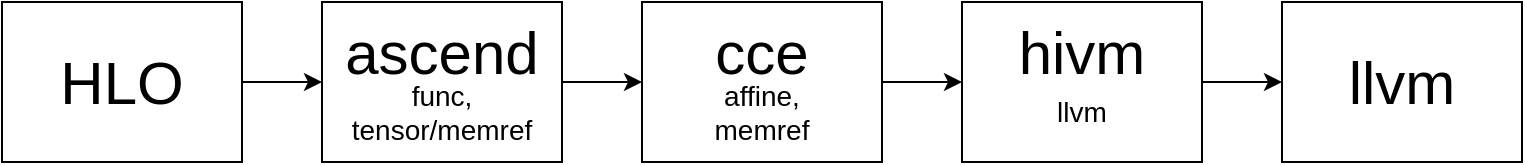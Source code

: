 <mxfile version="24.4.0" type="device">
  <diagram name="Страница — 1" id="0EqfnIR8jeXPBrzBT8b9">
    <mxGraphModel dx="1562" dy="917" grid="1" gridSize="10" guides="1" tooltips="1" connect="1" arrows="1" fold="1" page="1" pageScale="1" pageWidth="827" pageHeight="1169" math="0" shadow="0">
      <root>
        <mxCell id="0" />
        <mxCell id="1" parent="0" />
        <mxCell id="ws8TmAWuysE8y3utbwyn-7" style="edgeStyle=orthogonalEdgeStyle;rounded=0;orthogonalLoop=1;jettySize=auto;html=1;entryX=0;entryY=0.5;entryDx=0;entryDy=0;" parent="1" source="ws8TmAWuysE8y3utbwyn-1" target="ws8TmAWuysE8y3utbwyn-2" edge="1">
          <mxGeometry relative="1" as="geometry" />
        </mxCell>
        <mxCell id="ws8TmAWuysE8y3utbwyn-1" value="" style="rounded=0;whiteSpace=wrap;html=1;" parent="1" vertex="1">
          <mxGeometry x="40" y="80" width="120" height="80" as="geometry" />
        </mxCell>
        <mxCell id="ws8TmAWuysE8y3utbwyn-8" style="edgeStyle=orthogonalEdgeStyle;rounded=0;orthogonalLoop=1;jettySize=auto;html=1;entryX=0;entryY=0.5;entryDx=0;entryDy=0;" parent="1" source="ws8TmAWuysE8y3utbwyn-2" target="ws8TmAWuysE8y3utbwyn-3" edge="1">
          <mxGeometry relative="1" as="geometry" />
        </mxCell>
        <mxCell id="ws8TmAWuysE8y3utbwyn-2" value="" style="rounded=0;whiteSpace=wrap;html=1;" parent="1" vertex="1">
          <mxGeometry x="200" y="80" width="120" height="80" as="geometry" />
        </mxCell>
        <mxCell id="ws8TmAWuysE8y3utbwyn-9" style="edgeStyle=orthogonalEdgeStyle;rounded=0;orthogonalLoop=1;jettySize=auto;html=1;entryX=0;entryY=0.5;entryDx=0;entryDy=0;" parent="1" source="ws8TmAWuysE8y3utbwyn-3" target="ws8TmAWuysE8y3utbwyn-4" edge="1">
          <mxGeometry relative="1" as="geometry" />
        </mxCell>
        <mxCell id="ws8TmAWuysE8y3utbwyn-3" value="" style="rounded=0;whiteSpace=wrap;html=1;" parent="1" vertex="1">
          <mxGeometry x="360" y="80" width="120" height="80" as="geometry" />
        </mxCell>
        <mxCell id="ws8TmAWuysE8y3utbwyn-11" value="" style="edgeStyle=orthogonalEdgeStyle;rounded=0;orthogonalLoop=1;jettySize=auto;html=1;" parent="1" source="ws8TmAWuysE8y3utbwyn-4" target="ws8TmAWuysE8y3utbwyn-5" edge="1">
          <mxGeometry relative="1" as="geometry" />
        </mxCell>
        <mxCell id="ws8TmAWuysE8y3utbwyn-4" value="" style="rounded=0;whiteSpace=wrap;html=1;" parent="1" vertex="1">
          <mxGeometry x="520" y="80" width="120" height="80" as="geometry" />
        </mxCell>
        <mxCell id="ws8TmAWuysE8y3utbwyn-5" value="" style="rounded=0;whiteSpace=wrap;html=1;" parent="1" vertex="1">
          <mxGeometry x="680" y="80" width="120" height="80" as="geometry" />
        </mxCell>
        <mxCell id="ws8TmAWuysE8y3utbwyn-12" value="&lt;font style=&quot;font-size: 30px;&quot;&gt;HLO&lt;/font&gt;" style="text;html=1;align=center;verticalAlign=middle;whiteSpace=wrap;rounded=0;" parent="1" vertex="1">
          <mxGeometry x="70" y="105" width="60" height="30" as="geometry" />
        </mxCell>
        <mxCell id="ws8TmAWuysE8y3utbwyn-13" value="&lt;font style=&quot;font-size: 30px;&quot;&gt;ascend&lt;/font&gt;" style="text;html=1;align=center;verticalAlign=middle;whiteSpace=wrap;rounded=0;" parent="1" vertex="1">
          <mxGeometry x="230" y="90" width="60" height="30" as="geometry" />
        </mxCell>
        <mxCell id="ws8TmAWuysE8y3utbwyn-14" value="&lt;div style=&quot;font-size: 14px;&quot;&gt;&lt;font style=&quot;font-size: 14px;&quot;&gt;func,&lt;br&gt;&lt;/font&gt;&lt;/div&gt;&lt;div style=&quot;font-size: 14px;&quot;&gt;&lt;font style=&quot;font-size: 14px;&quot;&gt;&lt;font style=&quot;font-size: 14px;&quot;&gt;tensor/memref&lt;/font&gt;&lt;font style=&quot;font-size: 14px;&quot;&gt;&lt;br&gt;&lt;/font&gt;&lt;/font&gt;&lt;/div&gt;" style="text;html=1;align=center;verticalAlign=middle;whiteSpace=wrap;rounded=0;" parent="1" vertex="1">
          <mxGeometry x="200" y="120" width="120" height="30" as="geometry" />
        </mxCell>
        <mxCell id="ws8TmAWuysE8y3utbwyn-15" value="&lt;font style=&quot;font-size: 30px;&quot;&gt;cce&lt;/font&gt;" style="text;html=1;align=center;verticalAlign=middle;whiteSpace=wrap;rounded=0;" parent="1" vertex="1">
          <mxGeometry x="390" y="90" width="60" height="30" as="geometry" />
        </mxCell>
        <mxCell id="ws8TmAWuysE8y3utbwyn-16" value="&lt;font style=&quot;font-size: 14px;&quot;&gt;affine, memref&lt;br&gt;&lt;/font&gt;" style="text;html=1;align=center;verticalAlign=middle;whiteSpace=wrap;rounded=0;" parent="1" vertex="1">
          <mxGeometry x="390" y="120" width="60" height="30" as="geometry" />
        </mxCell>
        <mxCell id="ws8TmAWuysE8y3utbwyn-17" value="&lt;font style=&quot;font-size: 30px;&quot;&gt;hivm&lt;/font&gt;" style="text;html=1;align=center;verticalAlign=middle;whiteSpace=wrap;rounded=0;" parent="1" vertex="1">
          <mxGeometry x="550" y="90" width="60" height="30" as="geometry" />
        </mxCell>
        <mxCell id="ws8TmAWuysE8y3utbwyn-18" value="&lt;font style=&quot;font-size: 14px;&quot;&gt;llvm&lt;/font&gt;" style="text;html=1;align=center;verticalAlign=middle;whiteSpace=wrap;rounded=0;" parent="1" vertex="1">
          <mxGeometry x="550" y="120" width="60" height="30" as="geometry" />
        </mxCell>
        <mxCell id="ws8TmAWuysE8y3utbwyn-19" value="&lt;font style=&quot;font-size: 30px;&quot;&gt;llvm&lt;/font&gt;" style="text;html=1;align=center;verticalAlign=middle;whiteSpace=wrap;rounded=0;" parent="1" vertex="1">
          <mxGeometry x="710" y="105" width="60" height="30" as="geometry" />
        </mxCell>
      </root>
    </mxGraphModel>
  </diagram>
</mxfile>
